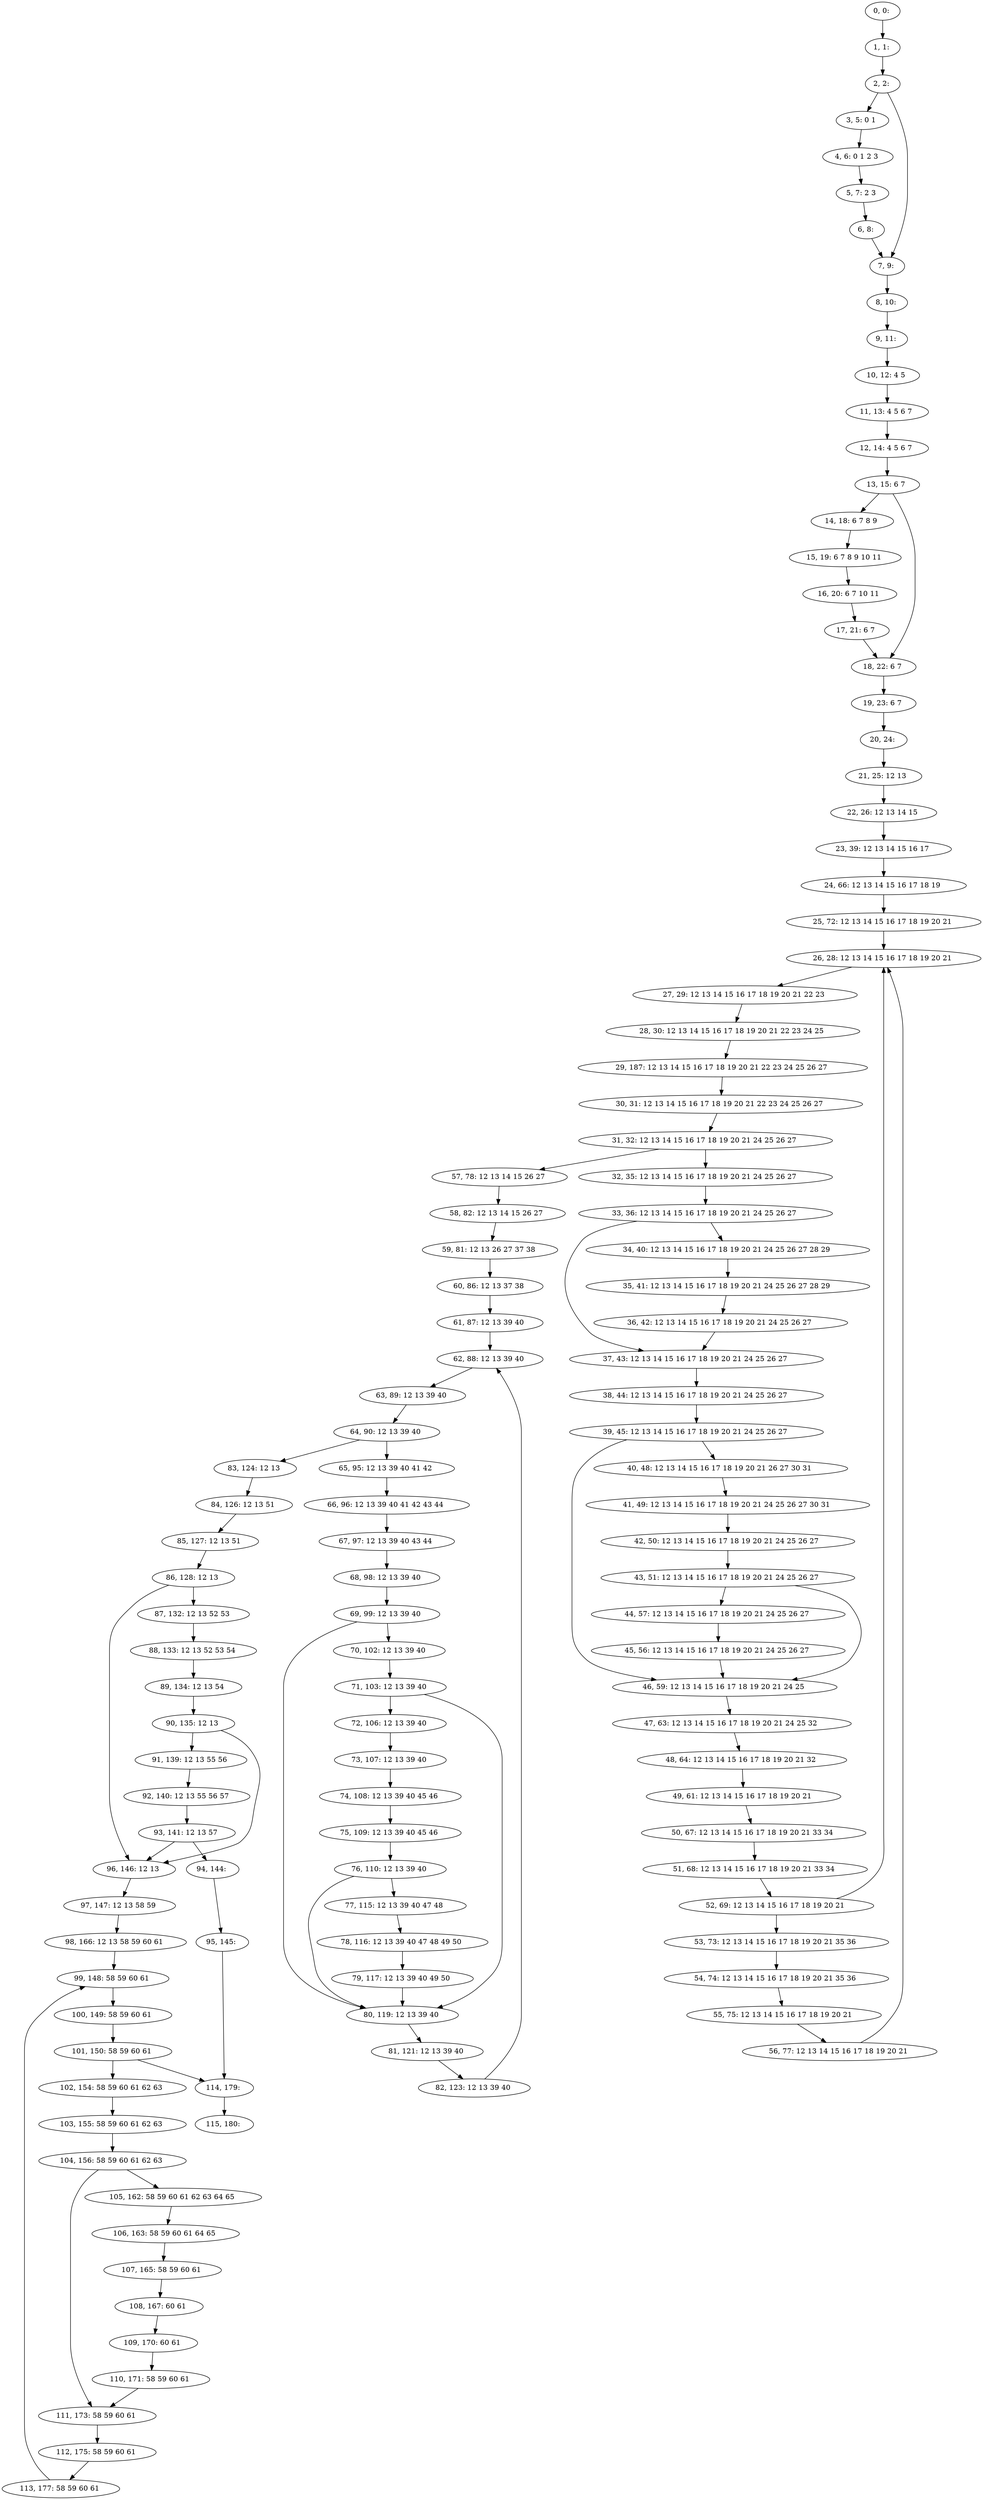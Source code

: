 digraph G {
0[label="0, 0: "];
1[label="1, 1: "];
2[label="2, 2: "];
3[label="3, 5: 0 1 "];
4[label="4, 6: 0 1 2 3 "];
5[label="5, 7: 2 3 "];
6[label="6, 8: "];
7[label="7, 9: "];
8[label="8, 10: "];
9[label="9, 11: "];
10[label="10, 12: 4 5 "];
11[label="11, 13: 4 5 6 7 "];
12[label="12, 14: 4 5 6 7 "];
13[label="13, 15: 6 7 "];
14[label="14, 18: 6 7 8 9 "];
15[label="15, 19: 6 7 8 9 10 11 "];
16[label="16, 20: 6 7 10 11 "];
17[label="17, 21: 6 7 "];
18[label="18, 22: 6 7 "];
19[label="19, 23: 6 7 "];
20[label="20, 24: "];
21[label="21, 25: 12 13 "];
22[label="22, 26: 12 13 14 15 "];
23[label="23, 39: 12 13 14 15 16 17 "];
24[label="24, 66: 12 13 14 15 16 17 18 19 "];
25[label="25, 72: 12 13 14 15 16 17 18 19 20 21 "];
26[label="26, 28: 12 13 14 15 16 17 18 19 20 21 "];
27[label="27, 29: 12 13 14 15 16 17 18 19 20 21 22 23 "];
28[label="28, 30: 12 13 14 15 16 17 18 19 20 21 22 23 24 25 "];
29[label="29, 187: 12 13 14 15 16 17 18 19 20 21 22 23 24 25 26 27 "];
30[label="30, 31: 12 13 14 15 16 17 18 19 20 21 22 23 24 25 26 27 "];
31[label="31, 32: 12 13 14 15 16 17 18 19 20 21 24 25 26 27 "];
32[label="32, 35: 12 13 14 15 16 17 18 19 20 21 24 25 26 27 "];
33[label="33, 36: 12 13 14 15 16 17 18 19 20 21 24 25 26 27 "];
34[label="34, 40: 12 13 14 15 16 17 18 19 20 21 24 25 26 27 28 29 "];
35[label="35, 41: 12 13 14 15 16 17 18 19 20 21 24 25 26 27 28 29 "];
36[label="36, 42: 12 13 14 15 16 17 18 19 20 21 24 25 26 27 "];
37[label="37, 43: 12 13 14 15 16 17 18 19 20 21 24 25 26 27 "];
38[label="38, 44: 12 13 14 15 16 17 18 19 20 21 24 25 26 27 "];
39[label="39, 45: 12 13 14 15 16 17 18 19 20 21 24 25 26 27 "];
40[label="40, 48: 12 13 14 15 16 17 18 19 20 21 26 27 30 31 "];
41[label="41, 49: 12 13 14 15 16 17 18 19 20 21 24 25 26 27 30 31 "];
42[label="42, 50: 12 13 14 15 16 17 18 19 20 21 24 25 26 27 "];
43[label="43, 51: 12 13 14 15 16 17 18 19 20 21 24 25 26 27 "];
44[label="44, 57: 12 13 14 15 16 17 18 19 20 21 24 25 26 27 "];
45[label="45, 56: 12 13 14 15 16 17 18 19 20 21 24 25 26 27 "];
46[label="46, 59: 12 13 14 15 16 17 18 19 20 21 24 25 "];
47[label="47, 63: 12 13 14 15 16 17 18 19 20 21 24 25 32 "];
48[label="48, 64: 12 13 14 15 16 17 18 19 20 21 32 "];
49[label="49, 61: 12 13 14 15 16 17 18 19 20 21 "];
50[label="50, 67: 12 13 14 15 16 17 18 19 20 21 33 34 "];
51[label="51, 68: 12 13 14 15 16 17 18 19 20 21 33 34 "];
52[label="52, 69: 12 13 14 15 16 17 18 19 20 21 "];
53[label="53, 73: 12 13 14 15 16 17 18 19 20 21 35 36 "];
54[label="54, 74: 12 13 14 15 16 17 18 19 20 21 35 36 "];
55[label="55, 75: 12 13 14 15 16 17 18 19 20 21 "];
56[label="56, 77: 12 13 14 15 16 17 18 19 20 21 "];
57[label="57, 78: 12 13 14 15 26 27 "];
58[label="58, 82: 12 13 14 15 26 27 "];
59[label="59, 81: 12 13 26 27 37 38 "];
60[label="60, 86: 12 13 37 38 "];
61[label="61, 87: 12 13 39 40 "];
62[label="62, 88: 12 13 39 40 "];
63[label="63, 89: 12 13 39 40 "];
64[label="64, 90: 12 13 39 40 "];
65[label="65, 95: 12 13 39 40 41 42 "];
66[label="66, 96: 12 13 39 40 41 42 43 44 "];
67[label="67, 97: 12 13 39 40 43 44 "];
68[label="68, 98: 12 13 39 40 "];
69[label="69, 99: 12 13 39 40 "];
70[label="70, 102: 12 13 39 40 "];
71[label="71, 103: 12 13 39 40 "];
72[label="72, 106: 12 13 39 40 "];
73[label="73, 107: 12 13 39 40 "];
74[label="74, 108: 12 13 39 40 45 46 "];
75[label="75, 109: 12 13 39 40 45 46 "];
76[label="76, 110: 12 13 39 40 "];
77[label="77, 115: 12 13 39 40 47 48 "];
78[label="78, 116: 12 13 39 40 47 48 49 50 "];
79[label="79, 117: 12 13 39 40 49 50 "];
80[label="80, 119: 12 13 39 40 "];
81[label="81, 121: 12 13 39 40 "];
82[label="82, 123: 12 13 39 40 "];
83[label="83, 124: 12 13 "];
84[label="84, 126: 12 13 51 "];
85[label="85, 127: 12 13 51 "];
86[label="86, 128: 12 13 "];
87[label="87, 132: 12 13 52 53 "];
88[label="88, 133: 12 13 52 53 54 "];
89[label="89, 134: 12 13 54 "];
90[label="90, 135: 12 13 "];
91[label="91, 139: 12 13 55 56 "];
92[label="92, 140: 12 13 55 56 57 "];
93[label="93, 141: 12 13 57 "];
94[label="94, 144: "];
95[label="95, 145: "];
96[label="96, 146: 12 13 "];
97[label="97, 147: 12 13 58 59 "];
98[label="98, 166: 12 13 58 59 60 61 "];
99[label="99, 148: 58 59 60 61 "];
100[label="100, 149: 58 59 60 61 "];
101[label="101, 150: 58 59 60 61 "];
102[label="102, 154: 58 59 60 61 62 63 "];
103[label="103, 155: 58 59 60 61 62 63 "];
104[label="104, 156: 58 59 60 61 62 63 "];
105[label="105, 162: 58 59 60 61 62 63 64 65 "];
106[label="106, 163: 58 59 60 61 64 65 "];
107[label="107, 165: 58 59 60 61 "];
108[label="108, 167: 60 61 "];
109[label="109, 170: 60 61 "];
110[label="110, 171: 58 59 60 61 "];
111[label="111, 173: 58 59 60 61 "];
112[label="112, 175: 58 59 60 61 "];
113[label="113, 177: 58 59 60 61 "];
114[label="114, 179: "];
115[label="115, 180: "];
0->1 ;
1->2 ;
2->3 ;
2->7 ;
3->4 ;
4->5 ;
5->6 ;
6->7 ;
7->8 ;
8->9 ;
9->10 ;
10->11 ;
11->12 ;
12->13 ;
13->14 ;
13->18 ;
14->15 ;
15->16 ;
16->17 ;
17->18 ;
18->19 ;
19->20 ;
20->21 ;
21->22 ;
22->23 ;
23->24 ;
24->25 ;
25->26 ;
26->27 ;
27->28 ;
28->29 ;
29->30 ;
30->31 ;
31->32 ;
31->57 ;
32->33 ;
33->34 ;
33->37 ;
34->35 ;
35->36 ;
36->37 ;
37->38 ;
38->39 ;
39->40 ;
39->46 ;
40->41 ;
41->42 ;
42->43 ;
43->44 ;
43->46 ;
44->45 ;
45->46 ;
46->47 ;
47->48 ;
48->49 ;
49->50 ;
50->51 ;
51->52 ;
52->53 ;
52->26 ;
53->54 ;
54->55 ;
55->56 ;
56->26 ;
57->58 ;
58->59 ;
59->60 ;
60->61 ;
61->62 ;
62->63 ;
63->64 ;
64->65 ;
64->83 ;
65->66 ;
66->67 ;
67->68 ;
68->69 ;
69->70 ;
69->80 ;
70->71 ;
71->72 ;
71->80 ;
72->73 ;
73->74 ;
74->75 ;
75->76 ;
76->77 ;
76->80 ;
77->78 ;
78->79 ;
79->80 ;
80->81 ;
81->82 ;
82->62 ;
83->84 ;
84->85 ;
85->86 ;
86->87 ;
86->96 ;
87->88 ;
88->89 ;
89->90 ;
90->91 ;
90->96 ;
91->92 ;
92->93 ;
93->94 ;
93->96 ;
94->95 ;
95->114 ;
96->97 ;
97->98 ;
98->99 ;
99->100 ;
100->101 ;
101->102 ;
101->114 ;
102->103 ;
103->104 ;
104->105 ;
104->111 ;
105->106 ;
106->107 ;
107->108 ;
108->109 ;
109->110 ;
110->111 ;
111->112 ;
112->113 ;
113->99 ;
114->115 ;
}

